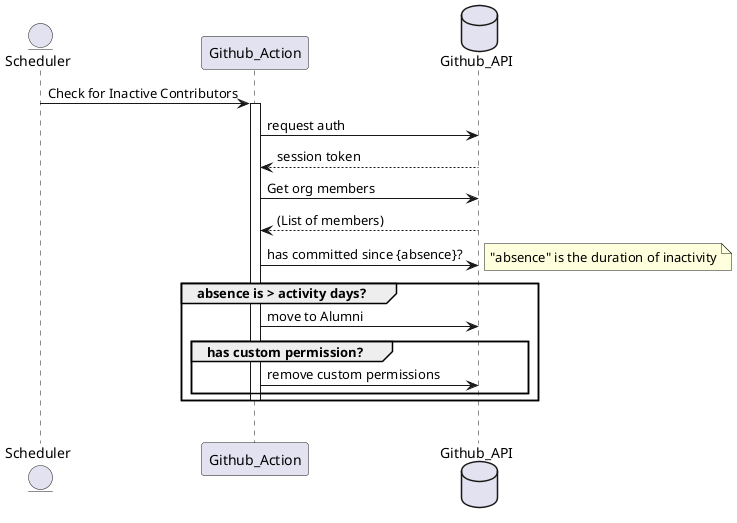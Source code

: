 @startuml
entity Scheduler as s
participant Github_Action as action
database Github_API as gh

s -> action: Check for Inactive Contributors
activate action
action -> gh: request auth
action <-- gh: session token
action -> gh: Get org members
action <--  gh:(List of members)
action -> gh: has committed since {absence}?

note right
"absence" is the duration of inactivity
end note

group absence is > activity days?
    action -> gh: move to Alumni
    group has custom permission?
    action -> gh: remove custom permissions
    end
    deactivate
    end


group
@enduml